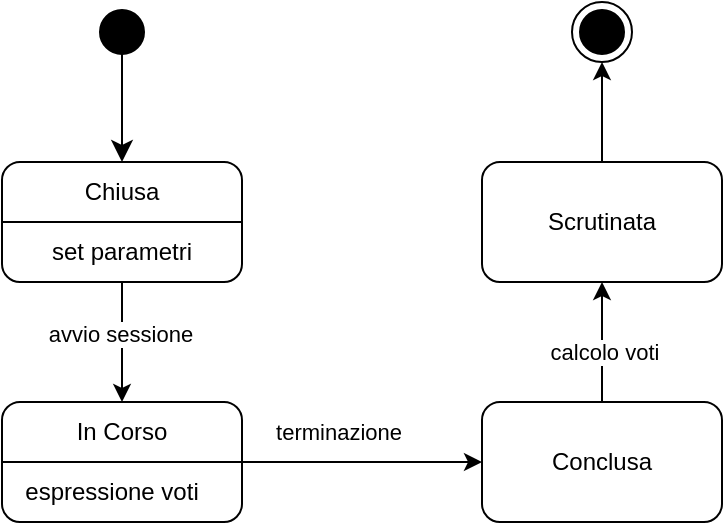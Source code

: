 <mxfile version="16.5.1" type="device"><diagram id="MIIsqiXKxvvdSB8ZDGqH" name="Page-1"><mxGraphModel dx="641" dy="707" grid="1" gridSize="10" guides="1" tooltips="1" connect="1" arrows="1" fold="1" page="1" pageScale="1" pageWidth="850" pageHeight="1100" math="0" shadow="0"><root><mxCell id="0"/><mxCell id="1" parent="0"/><mxCell id="ozWjz_o8Y0UIHkRjAlNn-6" style="edgeStyle=orthogonalEdgeStyle;rounded=0;orthogonalLoop=1;jettySize=auto;html=1;entryX=0.5;entryY=0;entryDx=0;entryDy=0;strokeColor=#000000;" parent="1" source="ozWjz_o8Y0UIHkRjAlNn-1" target="ozWjz_o8Y0UIHkRjAlNn-5" edge="1"><mxGeometry relative="1" as="geometry"/></mxCell><mxCell id="ozWjz_o8Y0UIHkRjAlNn-8" value="avvio sessione" style="edgeLabel;html=1;align=center;verticalAlign=middle;resizable=0;points=[];" parent="ozWjz_o8Y0UIHkRjAlNn-6" vertex="1" connectable="0"><mxGeometry x="-0.137" y="-1" relative="1" as="geometry"><mxPoint as="offset"/></mxGeometry></mxCell><mxCell id="ozWjz_o8Y0UIHkRjAlNn-1" value="" style="rounded=1;whiteSpace=wrap;html=1;" parent="1" vertex="1"><mxGeometry x="320" y="360" width="120" height="60" as="geometry"/></mxCell><mxCell id="ozWjz_o8Y0UIHkRjAlNn-2" value="" style="ellipse;html=1;shape=startState;fillColor=#000000;strokeColor=default;" parent="1" vertex="1"><mxGeometry x="365" y="280" width="30" height="30" as="geometry"/></mxCell><mxCell id="ozWjz_o8Y0UIHkRjAlNn-3" value="" style="edgeStyle=orthogonalEdgeStyle;html=1;verticalAlign=bottom;endArrow=classic;endSize=8;strokeColor=#000000;rounded=0;endFill=1;" parent="1" edge="1"><mxGeometry relative="1" as="geometry"><mxPoint x="380" y="360" as="targetPoint"/><mxPoint x="380" y="300" as="sourcePoint"/></mxGeometry></mxCell><mxCell id="ozWjz_o8Y0UIHkRjAlNn-13" style="edgeStyle=orthogonalEdgeStyle;rounded=0;orthogonalLoop=1;jettySize=auto;html=1;entryX=0;entryY=0.5;entryDx=0;entryDy=0;strokeColor=#000000;" parent="1" source="ozWjz_o8Y0UIHkRjAlNn-5" target="ozWjz_o8Y0UIHkRjAlNn-12" edge="1"><mxGeometry relative="1" as="geometry"/></mxCell><mxCell id="ozWjz_o8Y0UIHkRjAlNn-14" value="terminazione" style="edgeLabel;html=1;align=center;verticalAlign=middle;resizable=0;points=[];" parent="ozWjz_o8Y0UIHkRjAlNn-13" vertex="1" connectable="0"><mxGeometry x="-0.198" relative="1" as="geometry"><mxPoint y="-15" as="offset"/></mxGeometry></mxCell><mxCell id="ozWjz_o8Y0UIHkRjAlNn-5" value="" style="rounded=1;whiteSpace=wrap;html=1;" parent="1" vertex="1"><mxGeometry x="320" y="480" width="120" height="60" as="geometry"/></mxCell><mxCell id="ozWjz_o8Y0UIHkRjAlNn-16" style="edgeStyle=orthogonalEdgeStyle;rounded=0;orthogonalLoop=1;jettySize=auto;html=1;entryX=0.5;entryY=1;entryDx=0;entryDy=0;strokeColor=#000000;" parent="1" source="ozWjz_o8Y0UIHkRjAlNn-12" edge="1"><mxGeometry relative="1" as="geometry"><mxPoint x="620" y="420" as="targetPoint"/></mxGeometry></mxCell><mxCell id="ozWjz_o8Y0UIHkRjAlNn-21" value="calcolo voti" style="edgeLabel;html=1;align=center;verticalAlign=middle;resizable=0;points=[];" parent="ozWjz_o8Y0UIHkRjAlNn-16" vertex="1" connectable="0"><mxGeometry x="-0.167" y="-1" relative="1" as="geometry"><mxPoint as="offset"/></mxGeometry></mxCell><mxCell id="ozWjz_o8Y0UIHkRjAlNn-12" value="Conclusa" style="rounded=1;whiteSpace=wrap;html=1;" parent="1" vertex="1"><mxGeometry x="560" y="480" width="120" height="60" as="geometry"/></mxCell><mxCell id="ozWjz_o8Y0UIHkRjAlNn-22" value="" style="ellipse;html=1;shape=endState;fillColor=#000000;strokeColor=#000000;" parent="1" vertex="1"><mxGeometry x="605" y="280" width="30" height="30" as="geometry"/></mxCell><mxCell id="ozWjz_o8Y0UIHkRjAlNn-24" style="edgeStyle=orthogonalEdgeStyle;rounded=0;orthogonalLoop=1;jettySize=auto;html=1;entryX=0.5;entryY=1;entryDx=0;entryDy=0;strokeColor=#000000;" parent="1" source="ozWjz_o8Y0UIHkRjAlNn-23" target="ozWjz_o8Y0UIHkRjAlNn-22" edge="1"><mxGeometry relative="1" as="geometry"/></mxCell><mxCell id="ozWjz_o8Y0UIHkRjAlNn-23" value="Scrutinata" style="rounded=1;whiteSpace=wrap;html=1;" parent="1" vertex="1"><mxGeometry x="560" y="360" width="120" height="60" as="geometry"/></mxCell><mxCell id="GMsmO6evjeOaKCDCPX_Z-14" value="" style="endArrow=none;html=1;rounded=0;exitX=0;exitY=0.5;exitDx=0;exitDy=0;entryX=1;entryY=0.5;entryDx=0;entryDy=0;" edge="1" parent="1" source="ozWjz_o8Y0UIHkRjAlNn-5" target="ozWjz_o8Y0UIHkRjAlNn-5"><mxGeometry width="50" height="50" relative="1" as="geometry"><mxPoint x="360" y="590" as="sourcePoint"/><mxPoint x="410" y="540" as="targetPoint"/></mxGeometry></mxCell><mxCell id="GMsmO6evjeOaKCDCPX_Z-15" value="In Corso" style="text;html=1;strokeColor=none;fillColor=none;align=center;verticalAlign=middle;whiteSpace=wrap;rounded=0;" vertex="1" parent="1"><mxGeometry x="350" y="480" width="60" height="30" as="geometry"/></mxCell><mxCell id="GMsmO6evjeOaKCDCPX_Z-16" value="espressione voti" style="text;html=1;strokeColor=none;fillColor=none;align=center;verticalAlign=middle;whiteSpace=wrap;rounded=0;" vertex="1" parent="1"><mxGeometry x="320" y="510" width="110" height="30" as="geometry"/></mxCell><mxCell id="GMsmO6evjeOaKCDCPX_Z-17" value="" style="endArrow=none;html=1;rounded=0;exitX=0;exitY=0.5;exitDx=0;exitDy=0;entryX=1;entryY=0.5;entryDx=0;entryDy=0;" edge="1" parent="1" source="ozWjz_o8Y0UIHkRjAlNn-1" target="ozWjz_o8Y0UIHkRjAlNn-1"><mxGeometry width="50" height="50" relative="1" as="geometry"><mxPoint x="340" y="440" as="sourcePoint"/><mxPoint x="390" y="390" as="targetPoint"/></mxGeometry></mxCell><mxCell id="GMsmO6evjeOaKCDCPX_Z-19" value="Chiusa" style="text;html=1;strokeColor=none;fillColor=none;align=center;verticalAlign=middle;whiteSpace=wrap;rounded=0;" vertex="1" parent="1"><mxGeometry x="350" y="360" width="60" height="30" as="geometry"/></mxCell><mxCell id="GMsmO6evjeOaKCDCPX_Z-20" value="set parametri&lt;br&gt;" style="text;html=1;strokeColor=none;fillColor=none;align=center;verticalAlign=middle;whiteSpace=wrap;rounded=0;" vertex="1" parent="1"><mxGeometry x="340" y="390" width="80" height="30" as="geometry"/></mxCell></root></mxGraphModel></diagram></mxfile>